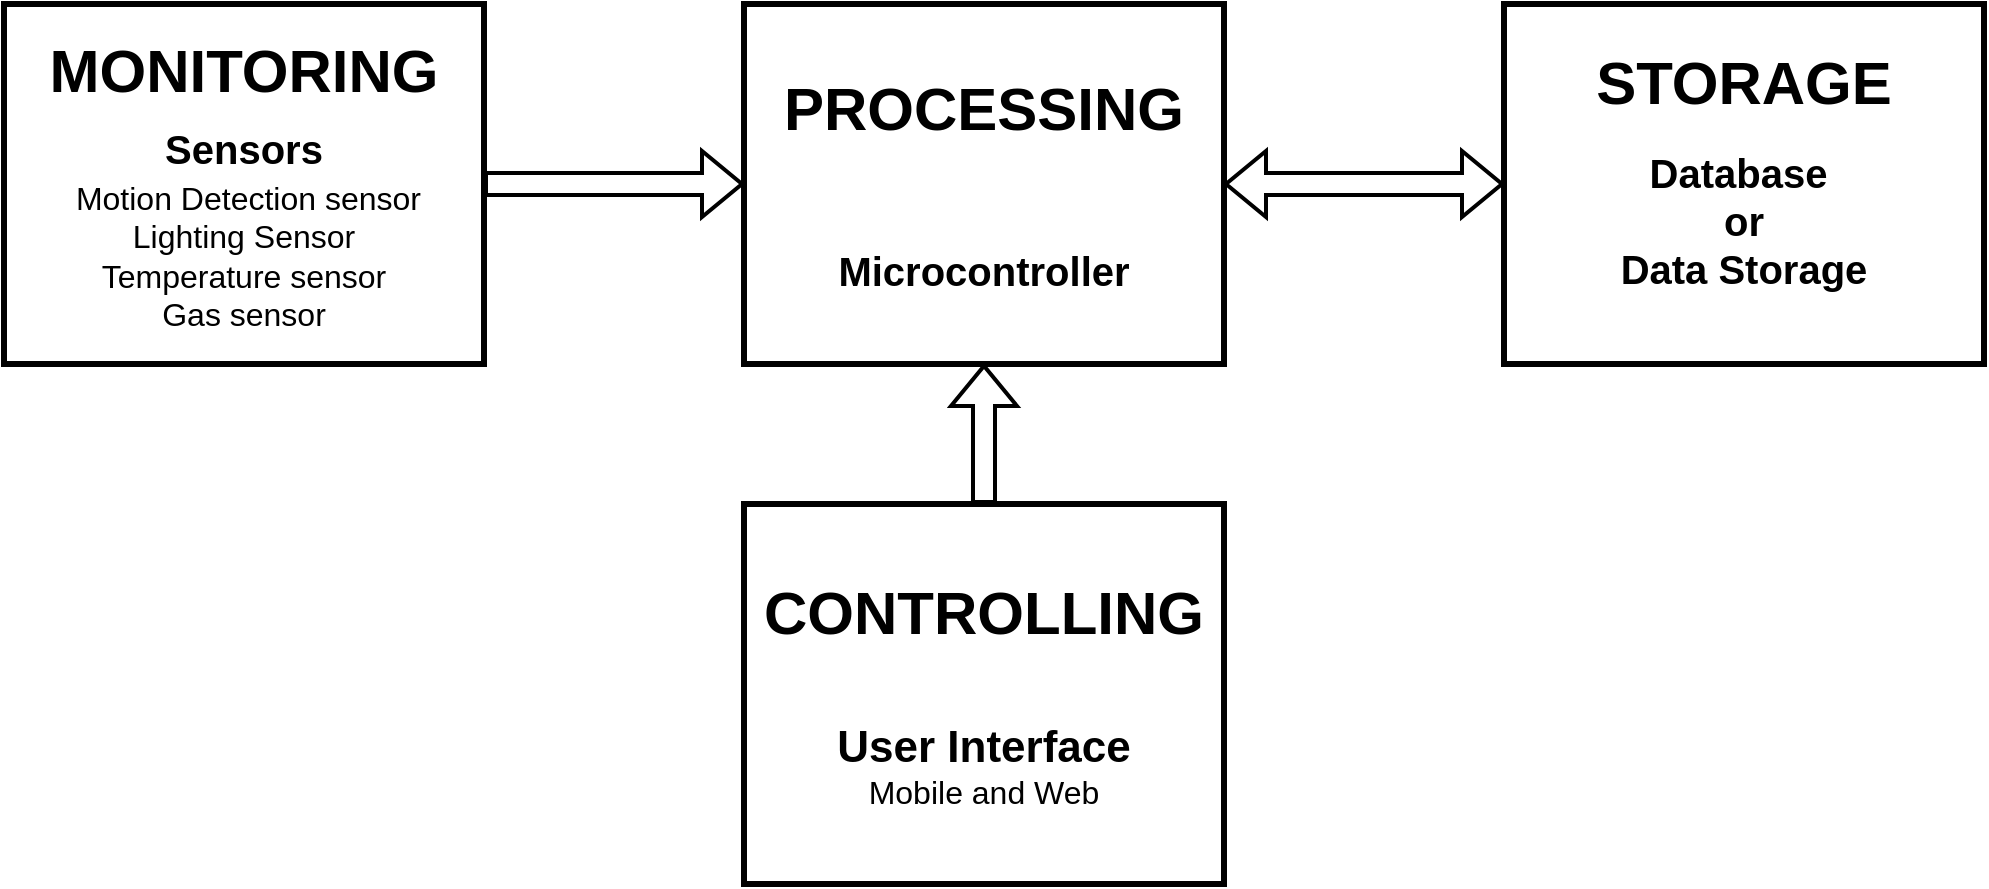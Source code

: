 <mxfile version="20.3.7" type="github">
  <diagram id="FkSYsnRfB3WPtG6Djq2n" name="Page-1">
    <mxGraphModel dx="1296" dy="706" grid="1" gridSize="10" guides="1" tooltips="1" connect="1" arrows="1" fold="1" page="1" pageScale="1" pageWidth="850" pageHeight="1100" math="0" shadow="0">
      <root>
        <mxCell id="0" />
        <mxCell id="1" parent="0" />
        <mxCell id="2tK7dHbmGP9RhGaZD1cl-1" value="&lt;div style=&quot;font-size: 30px;&quot;&gt;&lt;b&gt;&lt;font style=&quot;font-size: 30px;&quot;&gt;MONITORING &lt;font style=&quot;font-size: 20px;&quot;&gt;Sensors&lt;/font&gt;&lt;br&gt;&lt;/font&gt;&lt;/b&gt;&lt;/div&gt;&lt;div style=&quot;font-size: 16px;&quot;&gt;&lt;font style=&quot;font-size: 16px;&quot;&gt;&amp;nbsp;Motion Detection sensor&lt;/font&gt;&lt;/div&gt;&lt;div style=&quot;font-size: 16px;&quot;&gt;&lt;font style=&quot;font-size: 16px;&quot;&gt;Lighting Sensor&lt;/font&gt;&lt;/div&gt;&lt;div style=&quot;font-size: 16px;&quot;&gt;&lt;font style=&quot;font-size: 16px;&quot;&gt;Temperature sensor&lt;/font&gt;&lt;/div&gt;&lt;div style=&quot;font-size: 16px;&quot;&gt;&lt;font style=&quot;font-size: 16px;&quot;&gt;Gas sensor&lt;/font&gt;&lt;br&gt;&lt;/div&gt;" style="rounded=0;whiteSpace=wrap;html=1;strokeWidth=3;" vertex="1" parent="1">
          <mxGeometry x="20" y="160" width="240" height="180" as="geometry" />
        </mxCell>
        <mxCell id="2tK7dHbmGP9RhGaZD1cl-6" value="&lt;div style=&quot;font-size: 30px;&quot;&gt;&lt;b&gt;STORAGE&lt;/b&gt;&lt;/div&gt;&lt;div&gt;&lt;br&gt;&lt;/div&gt;&lt;div&gt;&lt;font size=&quot;1&quot;&gt;&lt;b style=&quot;font-size: 20px;&quot;&gt;Database&amp;nbsp; &lt;br&gt;&lt;/b&gt;&lt;/font&gt;&lt;/div&gt;&lt;div&gt;&lt;font size=&quot;1&quot;&gt;&lt;b style=&quot;font-size: 20px;&quot;&gt;or &lt;br&gt;&lt;/b&gt;&lt;/font&gt;&lt;/div&gt;&lt;div&gt;&lt;font size=&quot;1&quot;&gt;&lt;b style=&quot;font-size: 20px;&quot;&gt;Data Storage&lt;br&gt;&lt;/b&gt;&lt;/font&gt;&lt;/div&gt;&lt;div&gt;&lt;br&gt;&lt;/div&gt;" style="rounded=0;whiteSpace=wrap;html=1;strokeWidth=3;" vertex="1" parent="1">
          <mxGeometry x="770" y="160" width="240" height="180" as="geometry" />
        </mxCell>
        <mxCell id="2tK7dHbmGP9RhGaZD1cl-7" value="&lt;div&gt;&lt;font size=&quot;1&quot;&gt;&lt;b&gt;&lt;font style=&quot;font-size: 30px;&quot;&gt;PROCESSING&lt;/font&gt;&lt;/b&gt;&lt;/font&gt;&lt;/div&gt;&lt;div&gt;&lt;font size=&quot;1&quot;&gt;&lt;b&gt;&lt;font style=&quot;font-size: 30px;&quot;&gt;&lt;br&gt;&lt;/font&gt;&lt;/b&gt;&lt;/font&gt;&lt;/div&gt;&lt;div&gt;&lt;font size=&quot;1&quot;&gt;&lt;br&gt;&lt;/font&gt;&lt;/div&gt;&lt;div style=&quot;font-size: 20px;&quot;&gt;&lt;font style=&quot;font-size: 20px;&quot;&gt;&lt;b&gt;Microcontroller&lt;/b&gt;&lt;br&gt;&lt;/font&gt;&lt;/div&gt;" style="rounded=0;whiteSpace=wrap;html=1;strokeWidth=3;" vertex="1" parent="1">
          <mxGeometry x="390" y="160" width="240" height="180" as="geometry" />
        </mxCell>
        <mxCell id="2tK7dHbmGP9RhGaZD1cl-8" value="&lt;div style=&quot;font-size: 30px;&quot;&gt;&lt;b&gt;CONTROLLING&lt;/b&gt;&lt;/div&gt;&lt;div style=&quot;font-size: 30px;&quot;&gt;&lt;b&gt;&lt;br&gt;&lt;/b&gt;&lt;/div&gt;&lt;div style=&quot;font-size: 16px;&quot;&gt;&lt;font size=&quot;1&quot;&gt;&lt;b style=&quot;font-size: 22px;&quot;&gt;User Interface&lt;/b&gt;&lt;/font&gt;&lt;br&gt;&lt;/div&gt;&lt;div style=&quot;font-size: 16px;&quot;&gt;Mobile and Web&lt;br&gt;&lt;/div&gt;" style="rounded=0;whiteSpace=wrap;html=1;strokeWidth=3;" vertex="1" parent="1">
          <mxGeometry x="390" y="410" width="240" height="190" as="geometry" />
        </mxCell>
        <mxCell id="2tK7dHbmGP9RhGaZD1cl-10" value="" style="shape=flexArrow;endArrow=classic;html=1;rounded=0;strokeWidth=2;curved=1;exitX=1;exitY=0.5;exitDx=0;exitDy=0;entryX=0;entryY=0.5;entryDx=0;entryDy=0;" edge="1" parent="1" source="2tK7dHbmGP9RhGaZD1cl-1" target="2tK7dHbmGP9RhGaZD1cl-7">
          <mxGeometry width="50" height="50" relative="1" as="geometry">
            <mxPoint x="400" y="290" as="sourcePoint" />
            <mxPoint x="450" y="240" as="targetPoint" />
          </mxGeometry>
        </mxCell>
        <mxCell id="2tK7dHbmGP9RhGaZD1cl-12" value="" style="shape=flexArrow;endArrow=classic;startArrow=classic;html=1;rounded=0;strokeWidth=2;curved=1;exitX=1;exitY=0.5;exitDx=0;exitDy=0;entryX=0;entryY=0.5;entryDx=0;entryDy=0;" edge="1" parent="1" source="2tK7dHbmGP9RhGaZD1cl-7" target="2tK7dHbmGP9RhGaZD1cl-6">
          <mxGeometry width="100" height="100" relative="1" as="geometry">
            <mxPoint x="660" y="340" as="sourcePoint" />
            <mxPoint x="760" y="240" as="targetPoint" />
          </mxGeometry>
        </mxCell>
        <mxCell id="2tK7dHbmGP9RhGaZD1cl-13" value="" style="shape=flexArrow;endArrow=classic;html=1;rounded=0;strokeWidth=2;curved=1;entryX=0.5;entryY=1;entryDx=0;entryDy=0;exitX=0.5;exitY=0;exitDx=0;exitDy=0;" edge="1" parent="1" source="2tK7dHbmGP9RhGaZD1cl-8" target="2tK7dHbmGP9RhGaZD1cl-7">
          <mxGeometry width="50" height="50" relative="1" as="geometry">
            <mxPoint x="200" y="450" as="sourcePoint" />
            <mxPoint x="250" y="400" as="targetPoint" />
          </mxGeometry>
        </mxCell>
      </root>
    </mxGraphModel>
  </diagram>
</mxfile>
